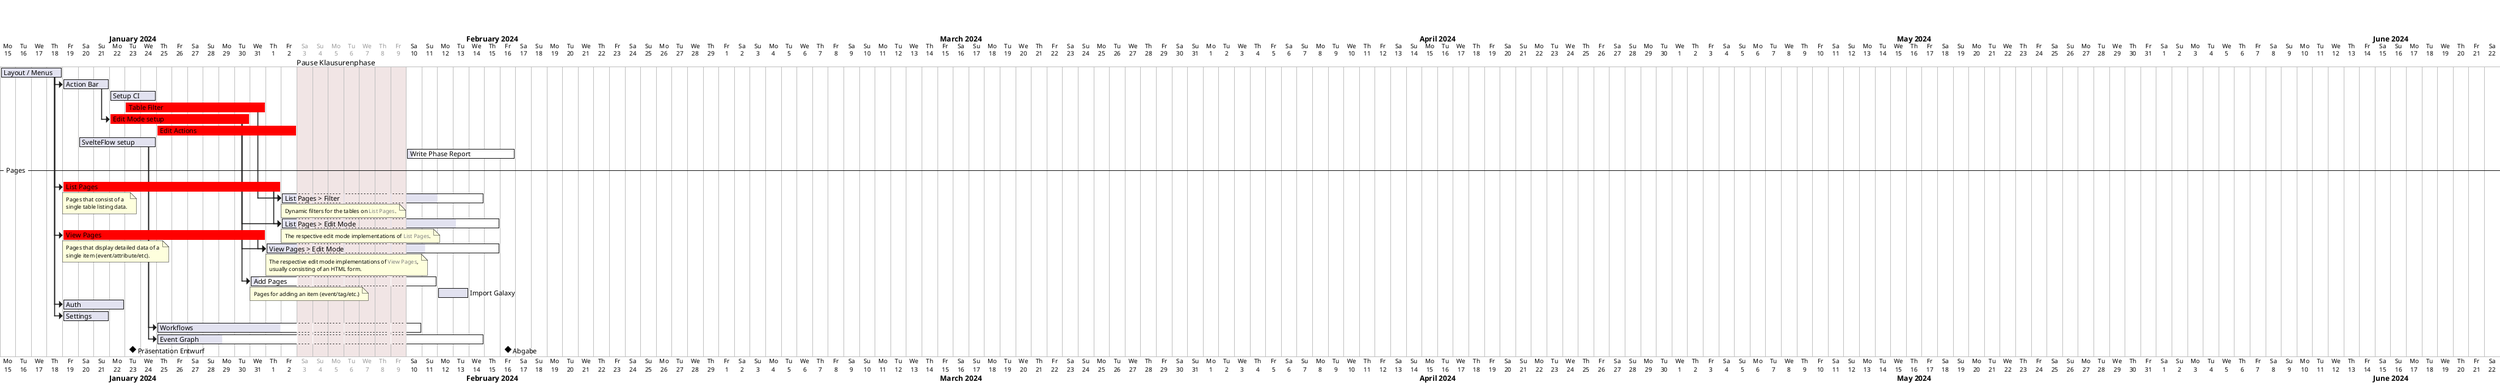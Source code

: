 @startgantt implementation_plan
printscale daily zoom 1.6

header Modern MISP Frontend
title Implementierungsphase
footer last rendered %date("YYYY-MM-dd HH:mm' UTC'")

today is colored in lightblue

[Layout / Menus] requires 4 days
[Action Bar] requires 3 days
[Setup CI] requires 3 days and is 100% complete
[Table Filter] requires 9 days and is 100% complete and is colored in red
[Edit Mode setup] requires 9 days and is 100% complete and is colored in red
[Edit Actions] requires 9 days and is 100% complete and is colored in red
[SvelteFlow setup] requires 5 days and is 100% complete
[Write Phase Report] requires 7 days and is 5% complete
-- Pages --
[List Pages] requires 14 days and is 100% complete and is colored in red
note bottom
    Pages that consist of a
    single table listing data.
end note
[List Pages > Filter] requires 6 days and is 50% complete
note bottom
    Dynamic filters for the tables on <color:gray>List Pages</color>.
end note
[List Pages > Edit Mode] requires 7 days and is 60% complete
note bottom
    The respective edit mode implementations of <color:gray>List Pages</color>.
end note
[View Pages] requires 13 days and is 100% complete and is colored in red
note bottom
    Pages that display detailed data of a
    single item (event/attribute/etc).
end note
[View Pages > Edit Mode] requires 8 days and is 40% complete
note bottom
    The respective edit mode implementations of <color:gray>View Pages</color>,
    usually consisting of an HTML form.
end note
[Add Pages] requires 5 days and is 10% complete
note bottom
    Pages for adding an item (event/tag/etc.)
end note
[Import Galaxy] requires 2 days and is 100% complete
[Auth] requires 4 days
[Settings] requires 3 days
[Workflows] requires 10 days and is 80% complete
[Event Graph] requires 14 days and is 30% complete

Project starts 2024-01-15
[Layout / Menus] starts at D+0
[Layout / Menus] -> [Action Bar]
[Layout / Menus] -> [List Pages]
[Layout / Menus] -> [View Pages]
[Layout / Menus] -> [Auth]
[Layout / Menus] -> [Settings]
[Präsentation Entwurf] happens at 2024-01-23
[Table Filter] starts 2024-01-23
[Setup CI] ends 2024-01-24
[Edit Actions] starts 2024-01-25
[SvelteFlow setup] ends 2024-01-24
[Action Bar] -> [Edit Mode setup]
[Edit Mode setup] -> [Add Pages]
[Table Filter] -> [List Pages > Filter]
[List Pages] -> [List Pages > Filter]
[List Pages] -> [List Pages > Edit Mode]
[Edit Mode setup] -> [List Pages > Edit Mode]
[List Pages > Edit Mode] starts 2024-02-02
[Edit Mode setup] -> [View Pages > Edit Mode]
[View Pages] -> [View Pages > Edit Mode]
[SvelteFlow setup] -> [Workflows]
[SvelteFlow setup] -> [Event Graph]
2024-02-03 to 2024-02-09 is closed and are named [Pause Klausurenphase]
[Import Galaxy] ends 2024-02-13
[Write Phase Report] ends at 2024-02-16
[Abgabe] happens at 2024-02-16


' [List Pages > Filter] displays on same row as [List Pages]
[Präsentation Entwurf] displays on same row as [Abgabe]
@endgantt
